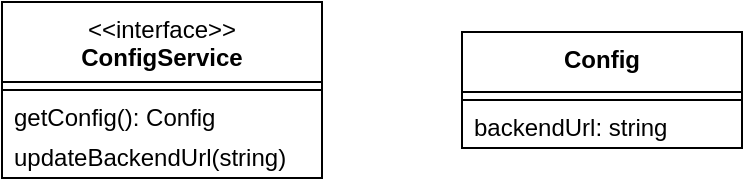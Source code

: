 <mxfile version="28.2.5">
  <diagram name="Seite-1" id="tv3RCUC1lsHie5otSo7a">
    <mxGraphModel dx="1188" dy="688" grid="1" gridSize="10" guides="1" tooltips="1" connect="1" arrows="1" fold="1" page="1" pageScale="1" pageWidth="827" pageHeight="1169" math="0" shadow="0">
      <root>
        <mxCell id="0" />
        <mxCell id="1" parent="0" />
        <mxCell id="R6EGx2aFgqs3BERjV3u7-400" value="&amp;lt;&amp;lt;interface&amp;gt;&amp;gt;&lt;br&gt;&lt;b&gt;ConfigService&lt;/b&gt;&lt;div&gt;&lt;br&gt;&lt;/div&gt;" style="swimlane;fontStyle=0;align=center;verticalAlign=top;childLayout=stackLayout;horizontal=1;startSize=40;horizontalStack=0;resizeParent=1;resizeParentMax=0;resizeLast=0;collapsible=0;marginBottom=0;html=1;whiteSpace=wrap;" vertex="1" parent="1">
          <mxGeometry x="280" y="325" width="160" height="88" as="geometry" />
        </mxCell>
        <mxCell id="R6EGx2aFgqs3BERjV3u7-405" value="" style="line;strokeWidth=1;fillColor=none;align=left;verticalAlign=middle;spacingTop=-1;spacingLeft=3;spacingRight=3;rotatable=0;labelPosition=right;points=[];portConstraint=eastwest;" vertex="1" parent="R6EGx2aFgqs3BERjV3u7-400">
          <mxGeometry y="40" width="160" height="8" as="geometry" />
        </mxCell>
        <mxCell id="R6EGx2aFgqs3BERjV3u7-407" value="getConfig(): Config" style="text;html=1;strokeColor=none;fillColor=none;align=left;verticalAlign=middle;spacingLeft=4;spacingRight=4;overflow=hidden;rotatable=0;points=[[0,0.5],[1,0.5]];portConstraint=eastwest;whiteSpace=wrap;" vertex="1" parent="R6EGx2aFgqs3BERjV3u7-400">
          <mxGeometry y="48" width="160" height="20" as="geometry" />
        </mxCell>
        <mxCell id="R6EGx2aFgqs3BERjV3u7-411" value="updateBackendUrl(string)" style="text;html=1;strokeColor=none;fillColor=none;align=left;verticalAlign=middle;spacingLeft=4;spacingRight=4;overflow=hidden;rotatable=0;points=[[0,0.5],[1,0.5]];portConstraint=eastwest;whiteSpace=wrap;" vertex="1" parent="R6EGx2aFgqs3BERjV3u7-400">
          <mxGeometry y="68" width="160" height="20" as="geometry" />
        </mxCell>
        <mxCell id="R6EGx2aFgqs3BERjV3u7-408" value="&lt;b&gt;Config&lt;/b&gt;" style="swimlane;fontStyle=0;align=center;verticalAlign=top;childLayout=stackLayout;horizontal=1;startSize=30;horizontalStack=0;resizeParent=1;resizeParentMax=0;resizeLast=0;collapsible=0;marginBottom=0;html=1;whiteSpace=wrap;" vertex="1" parent="1">
          <mxGeometry x="510" y="340" width="140" height="58" as="geometry" />
        </mxCell>
        <mxCell id="R6EGx2aFgqs3BERjV3u7-409" value="" style="line;strokeWidth=1;fillColor=none;align=left;verticalAlign=middle;spacingTop=-1;spacingLeft=3;spacingRight=3;rotatable=0;labelPosition=right;points=[];portConstraint=eastwest;" vertex="1" parent="R6EGx2aFgqs3BERjV3u7-408">
          <mxGeometry y="30" width="140" height="8" as="geometry" />
        </mxCell>
        <mxCell id="R6EGx2aFgqs3BERjV3u7-410" value="backendUrl: string" style="text;html=1;strokeColor=none;fillColor=none;align=left;verticalAlign=middle;spacingLeft=4;spacingRight=4;overflow=hidden;rotatable=0;points=[[0,0.5],[1,0.5]];portConstraint=eastwest;whiteSpace=wrap;" vertex="1" parent="R6EGx2aFgqs3BERjV3u7-408">
          <mxGeometry y="38" width="140" height="20" as="geometry" />
        </mxCell>
      </root>
    </mxGraphModel>
  </diagram>
</mxfile>
